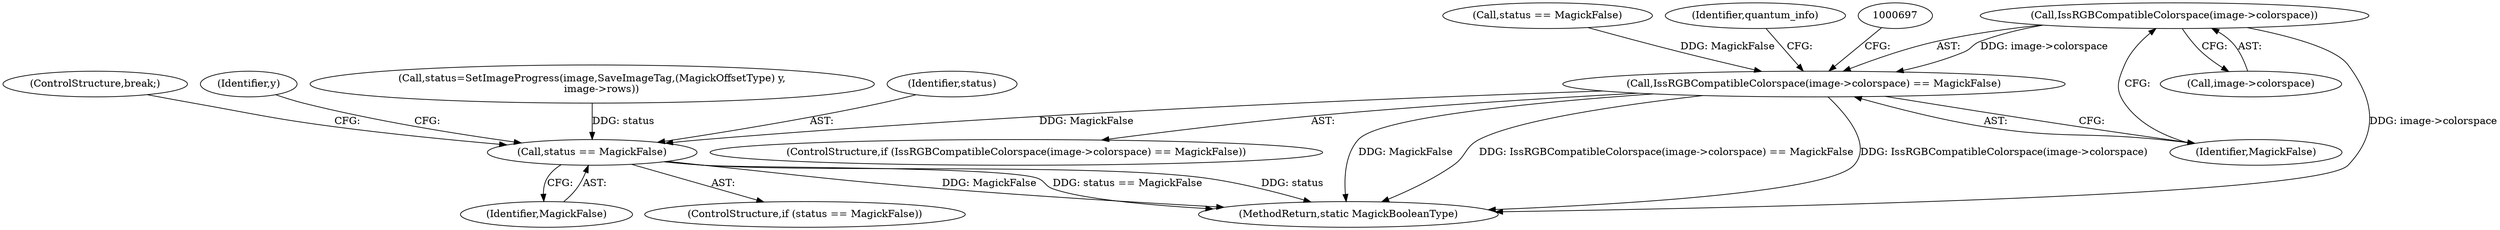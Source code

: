 digraph "0_ImageMagick_424d40ebfcde48bb872eba75179d3d73704fdf1f_0@pointer" {
"1000691" [label="(Call,IssRGBCompatibleColorspace(image->colorspace))"];
"1000690" [label="(Call,IssRGBCompatibleColorspace(image->colorspace) == MagickFalse)"];
"1000980" [label="(Call,status == MagickFalse)"];
"1000691" [label="(Call,IssRGBCompatibleColorspace(image->colorspace))"];
"1000690" [label="(Call,IssRGBCompatibleColorspace(image->colorspace) == MagickFalse)"];
"1000182" [label="(Call,status == MagickFalse)"];
"1000982" [label="(Identifier,MagickFalse)"];
"1000983" [label="(ControlStructure,break;)"];
"1000979" [label="(ControlStructure,if (status == MagickFalse))"];
"1001223" [label="(MethodReturn,static MagickBooleanType)"];
"1000692" [label="(Call,image->colorspace)"];
"1000702" [label="(Identifier,quantum_info)"];
"1000980" [label="(Call,status == MagickFalse)"];
"1000750" [label="(Identifier,y)"];
"1000695" [label="(Identifier,MagickFalse)"];
"1000968" [label="(Call,status=SetImageProgress(image,SaveImageTag,(MagickOffsetType) y,\n      image->rows))"];
"1000981" [label="(Identifier,status)"];
"1000689" [label="(ControlStructure,if (IssRGBCompatibleColorspace(image->colorspace) == MagickFalse))"];
"1000691" -> "1000690"  [label="AST: "];
"1000691" -> "1000692"  [label="CFG: "];
"1000692" -> "1000691"  [label="AST: "];
"1000695" -> "1000691"  [label="CFG: "];
"1000691" -> "1001223"  [label="DDG: image->colorspace"];
"1000691" -> "1000690"  [label="DDG: image->colorspace"];
"1000690" -> "1000689"  [label="AST: "];
"1000690" -> "1000695"  [label="CFG: "];
"1000695" -> "1000690"  [label="AST: "];
"1000697" -> "1000690"  [label="CFG: "];
"1000702" -> "1000690"  [label="CFG: "];
"1000690" -> "1001223"  [label="DDG: MagickFalse"];
"1000690" -> "1001223"  [label="DDG: IssRGBCompatibleColorspace(image->colorspace) == MagickFalse"];
"1000690" -> "1001223"  [label="DDG: IssRGBCompatibleColorspace(image->colorspace)"];
"1000182" -> "1000690"  [label="DDG: MagickFalse"];
"1000690" -> "1000980"  [label="DDG: MagickFalse"];
"1000980" -> "1000979"  [label="AST: "];
"1000980" -> "1000982"  [label="CFG: "];
"1000981" -> "1000980"  [label="AST: "];
"1000982" -> "1000980"  [label="AST: "];
"1000983" -> "1000980"  [label="CFG: "];
"1000750" -> "1000980"  [label="CFG: "];
"1000980" -> "1001223"  [label="DDG: status"];
"1000980" -> "1001223"  [label="DDG: MagickFalse"];
"1000980" -> "1001223"  [label="DDG: status == MagickFalse"];
"1000968" -> "1000980"  [label="DDG: status"];
}
